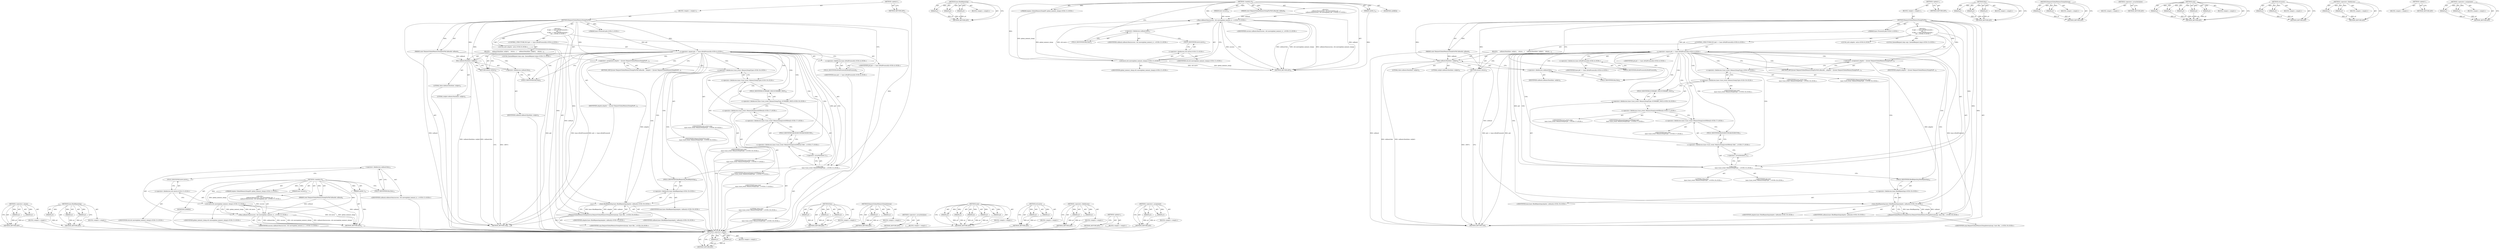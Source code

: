 digraph "&lt;operator&gt;.assignment" {
vulnerable_131 [label=<(METHOD,&lt;operator&gt;.equals)>];
vulnerable_132 [label=<(PARAM,p1)>];
vulnerable_133 [label=<(PARAM,p2)>];
vulnerable_134 [label=<(BLOCK,&lt;empty&gt;,&lt;empty&gt;)>];
vulnerable_135 [label=<(METHOD_RETURN,ANY)>];
vulnerable_157 [label=<(METHOD,base.BindRepeating)>];
vulnerable_158 [label=<(PARAM,p1)>];
vulnerable_159 [label=<(PARAM,p2)>];
vulnerable_160 [label=<(PARAM,p3)>];
vulnerable_161 [label=<(BLOCK,&lt;empty&gt;,&lt;empty&gt;)>];
vulnerable_162 [label=<(METHOD_RETURN,ANY)>];
vulnerable_3 [label=<(METHOD,&lt;lambda&gt;0)<SUB>9</SUB>>];
vulnerable_4 [label=<(PARAM,const RequestGlobalMemoryDumpForPidCallback&amp; callback)<SUB>9</SUB>>];
vulnerable_5 [label=<(PARAM,bool success)<SUB>10</SUB>>];
vulnerable_6 [label=<(PARAM,uint64_t)<SUB>10</SUB>>];
vulnerable_7 [label="<(PARAM,mojom::GlobalMemoryDumpPtr global_memory_dump)<SUB>11</SUB>>"];
vulnerable_8 [label="<(BLOCK,{
    callback.Run(success, std::move(global_me...,{
    callback.Run(success, std::move(global_me...)<SUB>11</SUB>>"];
vulnerable_9 [label="<(Run,callback.Run(success, std::move(global_memory_d...)<SUB>12</SUB>>"];
vulnerable_10 [label=<(&lt;operator&gt;.fieldAccess,callback.Run)<SUB>12</SUB>>];
vulnerable_11 [label="<(IDENTIFIER,callback,callback.Run(success, std::move(global_memory_d...)<SUB>12</SUB>>"];
vulnerable_12 [label=<(FIELD_IDENTIFIER,Run,Run)<SUB>12</SUB>>];
vulnerable_13 [label="<(IDENTIFIER,success,callback.Run(success, std::move(global_memory_d...)<SUB>12</SUB>>"];
vulnerable_14 [label="<(std.move,std::move(global_memory_dump))<SUB>12</SUB>>"];
vulnerable_15 [label="<(&lt;operator&gt;.fieldAccess,std::move)<SUB>12</SUB>>"];
vulnerable_16 [label="<(IDENTIFIER,std,std::move(global_memory_dump))<SUB>12</SUB>>"];
vulnerable_17 [label=<(FIELD_IDENTIFIER,move,move)<SUB>12</SUB>>];
vulnerable_18 [label="<(IDENTIFIER,global_memory_dump,std::move(global_memory_dump))<SUB>12</SUB>>"];
vulnerable_19 [label=<(MODIFIER,LAMBDA)>];
vulnerable_20 [label=<(METHOD_RETURN,ANY)<SUB>9</SUB>>];
vulnerable_26 [label=<(METHOD,&lt;global&gt;)<SUB>1</SUB>>];
vulnerable_27 [label=<(BLOCK,&lt;empty&gt;,&lt;empty&gt;)<SUB>1</SUB>>];
vulnerable_28 [label=<(METHOD,RequestGlobalMemoryDumpForPid)<SUB>1</SUB>>];
vulnerable_29 [label="<(PARAM,base::ProcessId pid)<SUB>2</SUB>>"];
vulnerable_22 [label=<(PARAM,const RequestGlobalMemoryDumpForPidCallback&amp; callback)<SUB>3</SUB>>];
vulnerable_30 [label="<(BLOCK,{
  if (pid == base::kNullProcessId) {
    call...,{
  if (pid == base::kNullProcessId) {
    call...)<SUB>3</SUB>>"];
vulnerable_31 [label="<(CONTROL_STRUCTURE,IF,if (pid == base::kNullProcessId))<SUB>4</SUB>>"];
vulnerable_32 [label="<(&lt;operator&gt;.equals,pid == base::kNullProcessId)<SUB>4</SUB>>"];
vulnerable_33 [label="<(IDENTIFIER,pid,pid == base::kNullProcessId)<SUB>4</SUB>>"];
vulnerable_34 [label="<(&lt;operator&gt;.fieldAccess,base::kNullProcessId)<SUB>4</SUB>>"];
vulnerable_35 [label="<(IDENTIFIER,base,pid == base::kNullProcessId)<SUB>4</SUB>>"];
vulnerable_36 [label=<(FIELD_IDENTIFIER,kNullProcessId,kNullProcessId)<SUB>4</SUB>>];
vulnerable_37 [label=<(BLOCK,{
    callback.Run(false, nullptr);
    return;...,{
    callback.Run(false, nullptr);
    return;...)<SUB>4</SUB>>];
vulnerable_38 [label=<(Run,callback.Run(false, nullptr))<SUB>5</SUB>>];
vulnerable_39 [label=<(&lt;operator&gt;.fieldAccess,callback.Run)<SUB>5</SUB>>];
vulnerable_40 [label=<(IDENTIFIER,callback,callback.Run(false, nullptr))<SUB>5</SUB>>];
vulnerable_41 [label=<(FIELD_IDENTIFIER,Run,Run)<SUB>5</SUB>>];
vulnerable_42 [label=<(LITERAL,false,callback.Run(false, nullptr))<SUB>5</SUB>>];
vulnerable_43 [label=<(LITERAL,nullptr,callback.Run(false, nullptr))<SUB>5</SUB>>];
vulnerable_44 [label=<(RETURN,return;,return;)<SUB>6</SUB>>];
vulnerable_45 [label="<(LOCAL,auto adapter: auto)<SUB>9</SUB>>"];
vulnerable_46 [label=<(&lt;operator&gt;.assignment,adapter = [](const RequestGlobalMemoryDumpForPi...)<SUB>9</SUB>>];
vulnerable_47 [label=<(IDENTIFIER,adapter,adapter = [](const RequestGlobalMemoryDumpForPi...)<SUB>9</SUB>>];
vulnerable_48 [label=<(METHOD_REF,[](const RequestGlobalMemoryDumpForPidCallback&amp;...,adapter = [](const RequestGlobalMemoryDumpForPi...)<SUB>9</SUB>>];
vulnerable_49 [label="<(LOCAL,QueuedRequest.Args args: QueuedRequest.Args)<SUB>15</SUB>>"];
vulnerable_50 [label="<(args,args(
       base::trace_event::MemoryDumpType:...)<SUB>15</SUB>>"];
vulnerable_51 [label="<(&lt;operator&gt;.fieldAccess,base::trace_event::MemoryDumpType::SUMMARY_ONLY)<SUB>16</SUB>>"];
vulnerable_52 [label="<(&lt;operator&gt;.fieldAccess,base::trace_event::MemoryDumpType)<SUB>16</SUB>>"];
vulnerable_53 [label="<(IDENTIFIER,base,args(
       base::trace_event::MemoryDumpType:...)<SUB>16</SUB>>"];
vulnerable_54 [label="<(&lt;operator&gt;.fieldAccess,trace_event::MemoryDumpType)<SUB>16</SUB>>"];
vulnerable_55 [label="<(IDENTIFIER,trace_event,args(
       base::trace_event::MemoryDumpType:...)<SUB>16</SUB>>"];
vulnerable_56 [label="<(IDENTIFIER,MemoryDumpType,args(
       base::trace_event::MemoryDumpType:...)<SUB>16</SUB>>"];
vulnerable_57 [label=<(FIELD_IDENTIFIER,SUMMARY_ONLY,SUMMARY_ONLY)<SUB>16</SUB>>];
vulnerable_58 [label="<(&lt;operator&gt;.fieldAccess,base::trace_event::MemoryDumpLevelOfDetail::BAC...)<SUB>17</SUB>>"];
vulnerable_59 [label="<(&lt;operator&gt;.fieldAccess,base::trace_event::MemoryDumpLevelOfDetail)<SUB>17</SUB>>"];
vulnerable_60 [label="<(IDENTIFIER,base,args(
       base::trace_event::MemoryDumpType:...)<SUB>17</SUB>>"];
vulnerable_61 [label="<(&lt;operator&gt;.fieldAccess,trace_event::MemoryDumpLevelOfDetail)<SUB>17</SUB>>"];
vulnerable_62 [label="<(IDENTIFIER,trace_event,args(
       base::trace_event::MemoryDumpType:...)<SUB>17</SUB>>"];
vulnerable_63 [label="<(IDENTIFIER,MemoryDumpLevelOfDetail,args(
       base::trace_event::MemoryDumpType:...)<SUB>17</SUB>>"];
vulnerable_64 [label=<(FIELD_IDENTIFIER,BACKGROUND,BACKGROUND)<SUB>17</SUB>>];
vulnerable_65 [label=<(&lt;operator&gt;.arrayInitializer,{})<SUB>17</SUB>>];
vulnerable_66 [label="<(LITERAL,false,args(
       base::trace_event::MemoryDumpType:...)<SUB>18</SUB>>"];
vulnerable_67 [label="<(IDENTIFIER,pid,args(
       base::trace_event::MemoryDumpType:...)<SUB>18</SUB>>"];
vulnerable_68 [label="<(RequestGlobalMemoryDumpInternal,RequestGlobalMemoryDumpInternal(args, base::Bin...)<SUB>19</SUB>>"];
vulnerable_69 [label="<(IDENTIFIER,args,RequestGlobalMemoryDumpInternal(args, base::Bin...)<SUB>19</SUB>>"];
vulnerable_70 [label="<(base.BindRepeating,base::BindRepeating(adapter, callback))<SUB>19</SUB>>"];
vulnerable_71 [label="<(&lt;operator&gt;.fieldAccess,base::BindRepeating)<SUB>19</SUB>>"];
vulnerable_72 [label="<(IDENTIFIER,base,base::BindRepeating(adapter, callback))<SUB>19</SUB>>"];
vulnerable_73 [label=<(FIELD_IDENTIFIER,BindRepeating,BindRepeating)<SUB>19</SUB>>];
vulnerable_74 [label="<(IDENTIFIER,adapter,base::BindRepeating(adapter, callback))<SUB>19</SUB>>"];
vulnerable_75 [label="<(IDENTIFIER,callback,base::BindRepeating(adapter, callback))<SUB>19</SUB>>"];
vulnerable_76 [label=<(METHOD_RETURN,void)<SUB>1</SUB>>];
vulnerable_78 [label=<(METHOD_RETURN,ANY)<SUB>1</SUB>>];
vulnerable_115 [label=<(METHOD,Run)>];
vulnerable_116 [label=<(PARAM,p1)>];
vulnerable_117 [label=<(PARAM,p2)>];
vulnerable_118 [label=<(PARAM,p3)>];
vulnerable_119 [label=<(BLOCK,&lt;empty&gt;,&lt;empty&gt;)>];
vulnerable_120 [label=<(METHOD_RETURN,ANY)>];
vulnerable_152 [label=<(METHOD,RequestGlobalMemoryDumpInternal)>];
vulnerable_153 [label=<(PARAM,p1)>];
vulnerable_154 [label=<(PARAM,p2)>];
vulnerable_155 [label=<(BLOCK,&lt;empty&gt;,&lt;empty&gt;)>];
vulnerable_156 [label=<(METHOD_RETURN,ANY)>];
vulnerable_149 [label=<(METHOD,&lt;operator&gt;.arrayInitializer)>];
vulnerable_150 [label=<(BLOCK,&lt;empty&gt;,&lt;empty&gt;)>];
vulnerable_151 [label=<(METHOD_RETURN,ANY)>];
vulnerable_141 [label=<(METHOD,args)>];
vulnerable_142 [label=<(PARAM,p1)>];
vulnerable_143 [label=<(PARAM,p2)>];
vulnerable_144 [label=<(PARAM,p3)>];
vulnerable_145 [label=<(PARAM,p4)>];
vulnerable_146 [label=<(PARAM,p5)>];
vulnerable_147 [label=<(BLOCK,&lt;empty&gt;,&lt;empty&gt;)>];
vulnerable_148 [label=<(METHOD_RETURN,ANY)>];
vulnerable_126 [label=<(METHOD,std.move)>];
vulnerable_127 [label=<(PARAM,p1)>];
vulnerable_128 [label=<(PARAM,p2)>];
vulnerable_129 [label=<(BLOCK,&lt;empty&gt;,&lt;empty&gt;)>];
vulnerable_130 [label=<(METHOD_RETURN,ANY)>];
vulnerable_121 [label=<(METHOD,&lt;operator&gt;.fieldAccess)>];
vulnerable_122 [label=<(PARAM,p1)>];
vulnerable_123 [label=<(PARAM,p2)>];
vulnerable_124 [label=<(BLOCK,&lt;empty&gt;,&lt;empty&gt;)>];
vulnerable_125 [label=<(METHOD_RETURN,ANY)>];
vulnerable_109 [label=<(METHOD,&lt;global&gt;)<SUB>1</SUB>>];
vulnerable_110 [label=<(BLOCK,&lt;empty&gt;,&lt;empty&gt;)>];
vulnerable_111 [label=<(METHOD_RETURN,ANY)>];
vulnerable_136 [label=<(METHOD,&lt;operator&gt;.assignment)>];
vulnerable_137 [label=<(PARAM,p1)>];
vulnerable_138 [label=<(PARAM,p2)>];
vulnerable_139 [label=<(BLOCK,&lt;empty&gt;,&lt;empty&gt;)>];
vulnerable_140 [label=<(METHOD_RETURN,ANY)>];
fixed_131 [label=<(METHOD,&lt;operator&gt;.equals)>];
fixed_132 [label=<(PARAM,p1)>];
fixed_133 [label=<(PARAM,p2)>];
fixed_134 [label=<(BLOCK,&lt;empty&gt;,&lt;empty&gt;)>];
fixed_135 [label=<(METHOD_RETURN,ANY)>];
fixed_157 [label=<(METHOD,base.BindRepeating)>];
fixed_158 [label=<(PARAM,p1)>];
fixed_159 [label=<(PARAM,p2)>];
fixed_160 [label=<(PARAM,p3)>];
fixed_161 [label=<(BLOCK,&lt;empty&gt;,&lt;empty&gt;)>];
fixed_162 [label=<(METHOD_RETURN,ANY)>];
fixed_3 [label=<(METHOD,&lt;lambda&gt;0)<SUB>9</SUB>>];
fixed_4 [label=<(PARAM,const RequestGlobalMemoryDumpForPidCallback&amp; callback)<SUB>9</SUB>>];
fixed_5 [label=<(PARAM,bool success)<SUB>10</SUB>>];
fixed_6 [label=<(PARAM,uint64_t)<SUB>10</SUB>>];
fixed_7 [label="<(PARAM,mojom::GlobalMemoryDumpPtr global_memory_dump)<SUB>11</SUB>>"];
fixed_8 [label="<(BLOCK,{
    callback.Run(success, std::move(global_me...,{
    callback.Run(success, std::move(global_me...)<SUB>11</SUB>>"];
fixed_9 [label="<(Run,callback.Run(success, std::move(global_memory_d...)<SUB>12</SUB>>"];
fixed_10 [label=<(&lt;operator&gt;.fieldAccess,callback.Run)<SUB>12</SUB>>];
fixed_11 [label="<(IDENTIFIER,callback,callback.Run(success, std::move(global_memory_d...)<SUB>12</SUB>>"];
fixed_12 [label=<(FIELD_IDENTIFIER,Run,Run)<SUB>12</SUB>>];
fixed_13 [label="<(IDENTIFIER,success,callback.Run(success, std::move(global_memory_d...)<SUB>12</SUB>>"];
fixed_14 [label="<(std.move,std::move(global_memory_dump))<SUB>12</SUB>>"];
fixed_15 [label="<(&lt;operator&gt;.fieldAccess,std::move)<SUB>12</SUB>>"];
fixed_16 [label="<(IDENTIFIER,std,std::move(global_memory_dump))<SUB>12</SUB>>"];
fixed_17 [label=<(FIELD_IDENTIFIER,move,move)<SUB>12</SUB>>];
fixed_18 [label="<(IDENTIFIER,global_memory_dump,std::move(global_memory_dump))<SUB>12</SUB>>"];
fixed_19 [label=<(MODIFIER,LAMBDA)>];
fixed_20 [label=<(METHOD_RETURN,ANY)<SUB>9</SUB>>];
fixed_26 [label=<(METHOD,&lt;global&gt;)<SUB>1</SUB>>];
fixed_27 [label=<(BLOCK,&lt;empty&gt;,&lt;empty&gt;)<SUB>1</SUB>>];
fixed_28 [label=<(METHOD,RequestGlobalMemoryDumpForPid)<SUB>1</SUB>>];
fixed_29 [label="<(PARAM,base::ProcessId pid)<SUB>2</SUB>>"];
fixed_22 [label=<(PARAM,const RequestGlobalMemoryDumpForPidCallback&amp; callback)<SUB>3</SUB>>];
fixed_30 [label="<(BLOCK,{
  if (pid == base::kNullProcessId) {
    call...,{
  if (pid == base::kNullProcessId) {
    call...)<SUB>3</SUB>>"];
fixed_31 [label="<(CONTROL_STRUCTURE,IF,if (pid == base::kNullProcessId))<SUB>4</SUB>>"];
fixed_32 [label="<(&lt;operator&gt;.equals,pid == base::kNullProcessId)<SUB>4</SUB>>"];
fixed_33 [label="<(IDENTIFIER,pid,pid == base::kNullProcessId)<SUB>4</SUB>>"];
fixed_34 [label="<(&lt;operator&gt;.fieldAccess,base::kNullProcessId)<SUB>4</SUB>>"];
fixed_35 [label="<(IDENTIFIER,base,pid == base::kNullProcessId)<SUB>4</SUB>>"];
fixed_36 [label=<(FIELD_IDENTIFIER,kNullProcessId,kNullProcessId)<SUB>4</SUB>>];
fixed_37 [label=<(BLOCK,{
    callback.Run(false, nullptr);
    return;...,{
    callback.Run(false, nullptr);
    return;...)<SUB>4</SUB>>];
fixed_38 [label=<(Run,callback.Run(false, nullptr))<SUB>5</SUB>>];
fixed_39 [label=<(&lt;operator&gt;.fieldAccess,callback.Run)<SUB>5</SUB>>];
fixed_40 [label=<(IDENTIFIER,callback,callback.Run(false, nullptr))<SUB>5</SUB>>];
fixed_41 [label=<(FIELD_IDENTIFIER,Run,Run)<SUB>5</SUB>>];
fixed_42 [label=<(LITERAL,false,callback.Run(false, nullptr))<SUB>5</SUB>>];
fixed_43 [label=<(LITERAL,nullptr,callback.Run(false, nullptr))<SUB>5</SUB>>];
fixed_44 [label=<(RETURN,return;,return;)<SUB>6</SUB>>];
fixed_45 [label="<(LOCAL,auto adapter: auto)<SUB>9</SUB>>"];
fixed_46 [label=<(&lt;operator&gt;.assignment,adapter = [](const RequestGlobalMemoryDumpForPi...)<SUB>9</SUB>>];
fixed_47 [label=<(IDENTIFIER,adapter,adapter = [](const RequestGlobalMemoryDumpForPi...)<SUB>9</SUB>>];
fixed_48 [label=<(METHOD_REF,[](const RequestGlobalMemoryDumpForPidCallback&amp;...,adapter = [](const RequestGlobalMemoryDumpForPi...)<SUB>9</SUB>>];
fixed_49 [label="<(LOCAL,QueuedRequest.Args args: QueuedRequest.Args)<SUB>15</SUB>>"];
fixed_50 [label="<(args,args(
       base::trace_event::MemoryDumpType:...)<SUB>15</SUB>>"];
fixed_51 [label="<(&lt;operator&gt;.fieldAccess,base::trace_event::MemoryDumpType::SUMMARY_ONLY)<SUB>16</SUB>>"];
fixed_52 [label="<(&lt;operator&gt;.fieldAccess,base::trace_event::MemoryDumpType)<SUB>16</SUB>>"];
fixed_53 [label="<(IDENTIFIER,base,args(
       base::trace_event::MemoryDumpType:...)<SUB>16</SUB>>"];
fixed_54 [label="<(&lt;operator&gt;.fieldAccess,trace_event::MemoryDumpType)<SUB>16</SUB>>"];
fixed_55 [label="<(IDENTIFIER,trace_event,args(
       base::trace_event::MemoryDumpType:...)<SUB>16</SUB>>"];
fixed_56 [label="<(IDENTIFIER,MemoryDumpType,args(
       base::trace_event::MemoryDumpType:...)<SUB>16</SUB>>"];
fixed_57 [label=<(FIELD_IDENTIFIER,SUMMARY_ONLY,SUMMARY_ONLY)<SUB>16</SUB>>];
fixed_58 [label="<(&lt;operator&gt;.fieldAccess,base::trace_event::MemoryDumpLevelOfDetail::BAC...)<SUB>17</SUB>>"];
fixed_59 [label="<(&lt;operator&gt;.fieldAccess,base::trace_event::MemoryDumpLevelOfDetail)<SUB>17</SUB>>"];
fixed_60 [label="<(IDENTIFIER,base,args(
       base::trace_event::MemoryDumpType:...)<SUB>17</SUB>>"];
fixed_61 [label="<(&lt;operator&gt;.fieldAccess,trace_event::MemoryDumpLevelOfDetail)<SUB>17</SUB>>"];
fixed_62 [label="<(IDENTIFIER,trace_event,args(
       base::trace_event::MemoryDumpType:...)<SUB>17</SUB>>"];
fixed_63 [label="<(IDENTIFIER,MemoryDumpLevelOfDetail,args(
       base::trace_event::MemoryDumpType:...)<SUB>17</SUB>>"];
fixed_64 [label=<(FIELD_IDENTIFIER,BACKGROUND,BACKGROUND)<SUB>17</SUB>>];
fixed_65 [label=<(&lt;operator&gt;.arrayInitializer,{})<SUB>17</SUB>>];
fixed_66 [label="<(LITERAL,false,args(
       base::trace_event::MemoryDumpType:...)<SUB>18</SUB>>"];
fixed_67 [label="<(IDENTIFIER,pid,args(
       base::trace_event::MemoryDumpType:...)<SUB>18</SUB>>"];
fixed_68 [label="<(RequestGlobalMemoryDumpInternal,RequestGlobalMemoryDumpInternal(args, base::Bin...)<SUB>19</SUB>>"];
fixed_69 [label="<(IDENTIFIER,args,RequestGlobalMemoryDumpInternal(args, base::Bin...)<SUB>19</SUB>>"];
fixed_70 [label="<(base.BindRepeating,base::BindRepeating(adapter, callback))<SUB>19</SUB>>"];
fixed_71 [label="<(&lt;operator&gt;.fieldAccess,base::BindRepeating)<SUB>19</SUB>>"];
fixed_72 [label="<(IDENTIFIER,base,base::BindRepeating(adapter, callback))<SUB>19</SUB>>"];
fixed_73 [label=<(FIELD_IDENTIFIER,BindRepeating,BindRepeating)<SUB>19</SUB>>];
fixed_74 [label="<(IDENTIFIER,adapter,base::BindRepeating(adapter, callback))<SUB>19</SUB>>"];
fixed_75 [label="<(IDENTIFIER,callback,base::BindRepeating(adapter, callback))<SUB>19</SUB>>"];
fixed_76 [label=<(METHOD_RETURN,void)<SUB>1</SUB>>];
fixed_78 [label=<(METHOD_RETURN,ANY)<SUB>1</SUB>>];
fixed_115 [label=<(METHOD,Run)>];
fixed_116 [label=<(PARAM,p1)>];
fixed_117 [label=<(PARAM,p2)>];
fixed_118 [label=<(PARAM,p3)>];
fixed_119 [label=<(BLOCK,&lt;empty&gt;,&lt;empty&gt;)>];
fixed_120 [label=<(METHOD_RETURN,ANY)>];
fixed_152 [label=<(METHOD,RequestGlobalMemoryDumpInternal)>];
fixed_153 [label=<(PARAM,p1)>];
fixed_154 [label=<(PARAM,p2)>];
fixed_155 [label=<(BLOCK,&lt;empty&gt;,&lt;empty&gt;)>];
fixed_156 [label=<(METHOD_RETURN,ANY)>];
fixed_149 [label=<(METHOD,&lt;operator&gt;.arrayInitializer)>];
fixed_150 [label=<(BLOCK,&lt;empty&gt;,&lt;empty&gt;)>];
fixed_151 [label=<(METHOD_RETURN,ANY)>];
fixed_141 [label=<(METHOD,args)>];
fixed_142 [label=<(PARAM,p1)>];
fixed_143 [label=<(PARAM,p2)>];
fixed_144 [label=<(PARAM,p3)>];
fixed_145 [label=<(PARAM,p4)>];
fixed_146 [label=<(PARAM,p5)>];
fixed_147 [label=<(BLOCK,&lt;empty&gt;,&lt;empty&gt;)>];
fixed_148 [label=<(METHOD_RETURN,ANY)>];
fixed_126 [label=<(METHOD,std.move)>];
fixed_127 [label=<(PARAM,p1)>];
fixed_128 [label=<(PARAM,p2)>];
fixed_129 [label=<(BLOCK,&lt;empty&gt;,&lt;empty&gt;)>];
fixed_130 [label=<(METHOD_RETURN,ANY)>];
fixed_121 [label=<(METHOD,&lt;operator&gt;.fieldAccess)>];
fixed_122 [label=<(PARAM,p1)>];
fixed_123 [label=<(PARAM,p2)>];
fixed_124 [label=<(BLOCK,&lt;empty&gt;,&lt;empty&gt;)>];
fixed_125 [label=<(METHOD_RETURN,ANY)>];
fixed_109 [label=<(METHOD,&lt;global&gt;)<SUB>1</SUB>>];
fixed_110 [label=<(BLOCK,&lt;empty&gt;,&lt;empty&gt;)>];
fixed_111 [label=<(METHOD_RETURN,ANY)>];
fixed_136 [label=<(METHOD,&lt;operator&gt;.assignment)>];
fixed_137 [label=<(PARAM,p1)>];
fixed_138 [label=<(PARAM,p2)>];
fixed_139 [label=<(BLOCK,&lt;empty&gt;,&lt;empty&gt;)>];
fixed_140 [label=<(METHOD_RETURN,ANY)>];
vulnerable_131 -> vulnerable_132  [key=0, label="AST: "];
vulnerable_131 -> vulnerable_132  [key=1, label="DDG: "];
vulnerable_131 -> vulnerable_134  [key=0, label="AST: "];
vulnerable_131 -> vulnerable_133  [key=0, label="AST: "];
vulnerable_131 -> vulnerable_133  [key=1, label="DDG: "];
vulnerable_131 -> vulnerable_135  [key=0, label="AST: "];
vulnerable_131 -> vulnerable_135  [key=1, label="CFG: "];
vulnerable_132 -> vulnerable_135  [key=0, label="DDG: p1"];
vulnerable_133 -> vulnerable_135  [key=0, label="DDG: p2"];
vulnerable_134 -> fixed_131  [key=0];
vulnerable_135 -> fixed_131  [key=0];
vulnerable_157 -> vulnerable_158  [key=0, label="AST: "];
vulnerable_157 -> vulnerable_158  [key=1, label="DDG: "];
vulnerable_157 -> vulnerable_161  [key=0, label="AST: "];
vulnerable_157 -> vulnerable_159  [key=0, label="AST: "];
vulnerable_157 -> vulnerable_159  [key=1, label="DDG: "];
vulnerable_157 -> vulnerable_162  [key=0, label="AST: "];
vulnerable_157 -> vulnerable_162  [key=1, label="CFG: "];
vulnerable_157 -> vulnerable_160  [key=0, label="AST: "];
vulnerable_157 -> vulnerable_160  [key=1, label="DDG: "];
vulnerable_158 -> vulnerable_162  [key=0, label="DDG: p1"];
vulnerable_159 -> vulnerable_162  [key=0, label="DDG: p2"];
vulnerable_160 -> vulnerable_162  [key=0, label="DDG: p3"];
vulnerable_161 -> fixed_131  [key=0];
vulnerable_162 -> fixed_131  [key=0];
vulnerable_3 -> vulnerable_4  [key=0, label="AST: "];
vulnerable_3 -> vulnerable_4  [key=1, label="DDG: "];
vulnerable_3 -> vulnerable_5  [key=0, label="AST: "];
vulnerable_3 -> vulnerable_5  [key=1, label="DDG: "];
vulnerable_3 -> vulnerable_6  [key=0, label="AST: "];
vulnerable_3 -> vulnerable_6  [key=1, label="DDG: "];
vulnerable_3 -> vulnerable_7  [key=0, label="AST: "];
vulnerable_3 -> vulnerable_7  [key=1, label="DDG: "];
vulnerable_3 -> vulnerable_8  [key=0, label="AST: "];
vulnerable_3 -> vulnerable_19  [key=0, label="AST: "];
vulnerable_3 -> vulnerable_20  [key=0, label="AST: "];
vulnerable_3 -> vulnerable_12  [key=0, label="CFG: "];
vulnerable_3 -> vulnerable_9  [key=0, label="DDG: "];
vulnerable_3 -> vulnerable_14  [key=0, label="DDG: "];
vulnerable_4 -> vulnerable_20  [key=0, label="DDG: callback"];
vulnerable_4 -> vulnerable_9  [key=0, label="DDG: callback"];
vulnerable_5 -> vulnerable_9  [key=0, label="DDG: success"];
vulnerable_6 -> vulnerable_20  [key=0, label="DDG: "];
vulnerable_7 -> vulnerable_14  [key=0, label="DDG: global_memory_dump"];
vulnerable_8 -> vulnerable_9  [key=0, label="AST: "];
vulnerable_9 -> vulnerable_10  [key=0, label="AST: "];
vulnerable_9 -> vulnerable_13  [key=0, label="AST: "];
vulnerable_9 -> vulnerable_14  [key=0, label="AST: "];
vulnerable_9 -> vulnerable_20  [key=0, label="CFG: "];
vulnerable_9 -> vulnerable_20  [key=1, label="DDG: callback.Run"];
vulnerable_9 -> vulnerable_20  [key=2, label="DDG: success"];
vulnerable_9 -> vulnerable_20  [key=3, label="DDG: std::move(global_memory_dump)"];
vulnerable_9 -> vulnerable_20  [key=4, label="DDG: callback.Run(success, std::move(global_memory_dump))"];
vulnerable_10 -> vulnerable_11  [key=0, label="AST: "];
vulnerable_10 -> vulnerable_12  [key=0, label="AST: "];
vulnerable_10 -> vulnerable_17  [key=0, label="CFG: "];
vulnerable_11 -> fixed_131  [key=0];
vulnerable_12 -> vulnerable_10  [key=0, label="CFG: "];
vulnerable_13 -> fixed_131  [key=0];
vulnerable_14 -> vulnerable_15  [key=0, label="AST: "];
vulnerable_14 -> vulnerable_18  [key=0, label="AST: "];
vulnerable_14 -> vulnerable_9  [key=0, label="CFG: "];
vulnerable_14 -> vulnerable_9  [key=1, label="DDG: std::move"];
vulnerable_14 -> vulnerable_9  [key=2, label="DDG: global_memory_dump"];
vulnerable_14 -> vulnerable_20  [key=0, label="DDG: std::move"];
vulnerable_14 -> vulnerable_20  [key=1, label="DDG: global_memory_dump"];
vulnerable_15 -> vulnerable_16  [key=0, label="AST: "];
vulnerable_15 -> vulnerable_17  [key=0, label="AST: "];
vulnerable_15 -> vulnerable_14  [key=0, label="CFG: "];
vulnerable_16 -> fixed_131  [key=0];
vulnerable_17 -> vulnerable_15  [key=0, label="CFG: "];
vulnerable_18 -> fixed_131  [key=0];
vulnerable_19 -> fixed_131  [key=0];
vulnerable_20 -> fixed_131  [key=0];
vulnerable_26 -> vulnerable_27  [key=0, label="AST: "];
vulnerable_26 -> vulnerable_78  [key=0, label="AST: "];
vulnerable_26 -> vulnerable_78  [key=1, label="CFG: "];
vulnerable_27 -> vulnerable_28  [key=0, label="AST: "];
vulnerable_28 -> vulnerable_29  [key=0, label="AST: "];
vulnerable_28 -> vulnerable_29  [key=1, label="DDG: "];
vulnerable_28 -> vulnerable_22  [key=0, label="AST: "];
vulnerable_28 -> vulnerable_22  [key=1, label="DDG: "];
vulnerable_28 -> vulnerable_30  [key=0, label="AST: "];
vulnerable_28 -> vulnerable_76  [key=0, label="AST: "];
vulnerable_28 -> vulnerable_36  [key=0, label="CFG: "];
vulnerable_28 -> vulnerable_46  [key=0, label="DDG: "];
vulnerable_28 -> vulnerable_50  [key=0, label="DDG: "];
vulnerable_28 -> vulnerable_68  [key=0, label="DDG: "];
vulnerable_28 -> vulnerable_32  [key=0, label="DDG: "];
vulnerable_28 -> vulnerable_44  [key=0, label="DDG: "];
vulnerable_28 -> vulnerable_70  [key=0, label="DDG: "];
vulnerable_28 -> vulnerable_38  [key=0, label="DDG: "];
vulnerable_29 -> vulnerable_32  [key=0, label="DDG: pid"];
vulnerable_22 -> vulnerable_76  [key=0, label="DDG: callback"];
vulnerable_22 -> vulnerable_70  [key=0, label="DDG: callback"];
vulnerable_22 -> vulnerable_38  [key=0, label="DDG: callback"];
vulnerable_30 -> vulnerable_31  [key=0, label="AST: "];
vulnerable_30 -> vulnerable_45  [key=0, label="AST: "];
vulnerable_30 -> vulnerable_46  [key=0, label="AST: "];
vulnerable_30 -> vulnerable_49  [key=0, label="AST: "];
vulnerable_30 -> vulnerable_50  [key=0, label="AST: "];
vulnerable_30 -> vulnerable_68  [key=0, label="AST: "];
vulnerable_31 -> vulnerable_32  [key=0, label="AST: "];
vulnerable_31 -> vulnerable_37  [key=0, label="AST: "];
vulnerable_32 -> vulnerable_33  [key=0, label="AST: "];
vulnerable_32 -> vulnerable_34  [key=0, label="AST: "];
vulnerable_32 -> vulnerable_41  [key=0, label="CFG: "];
vulnerable_32 -> vulnerable_41  [key=1, label="CDG: "];
vulnerable_32 -> vulnerable_48  [key=0, label="CFG: "];
vulnerable_32 -> vulnerable_48  [key=1, label="CDG: "];
vulnerable_32 -> vulnerable_76  [key=0, label="DDG: pid"];
vulnerable_32 -> vulnerable_76  [key=1, label="DDG: base::kNullProcessId"];
vulnerable_32 -> vulnerable_76  [key=2, label="DDG: pid == base::kNullProcessId"];
vulnerable_32 -> vulnerable_50  [key=0, label="DDG: pid"];
vulnerable_32 -> vulnerable_50  [key=1, label="CDG: "];
vulnerable_32 -> vulnerable_58  [key=0, label="CDG: "];
vulnerable_32 -> vulnerable_68  [key=0, label="CDG: "];
vulnerable_32 -> vulnerable_73  [key=0, label="CDG: "];
vulnerable_32 -> vulnerable_61  [key=0, label="CDG: "];
vulnerable_32 -> vulnerable_64  [key=0, label="CDG: "];
vulnerable_32 -> vulnerable_51  [key=0, label="CDG: "];
vulnerable_32 -> vulnerable_57  [key=0, label="CDG: "];
vulnerable_32 -> vulnerable_71  [key=0, label="CDG: "];
vulnerable_32 -> vulnerable_52  [key=0, label="CDG: "];
vulnerable_32 -> vulnerable_46  [key=0, label="CDG: "];
vulnerable_32 -> vulnerable_38  [key=0, label="CDG: "];
vulnerable_32 -> vulnerable_70  [key=0, label="CDG: "];
vulnerable_32 -> vulnerable_65  [key=0, label="CDG: "];
vulnerable_32 -> vulnerable_59  [key=0, label="CDG: "];
vulnerable_32 -> vulnerable_44  [key=0, label="CDG: "];
vulnerable_32 -> vulnerable_54  [key=0, label="CDG: "];
vulnerable_32 -> vulnerable_39  [key=0, label="CDG: "];
vulnerable_33 -> fixed_131  [key=0];
vulnerable_34 -> vulnerable_35  [key=0, label="AST: "];
vulnerable_34 -> vulnerable_36  [key=0, label="AST: "];
vulnerable_34 -> vulnerable_32  [key=0, label="CFG: "];
vulnerable_35 -> fixed_131  [key=0];
vulnerable_36 -> vulnerable_34  [key=0, label="CFG: "];
vulnerable_37 -> vulnerable_38  [key=0, label="AST: "];
vulnerable_37 -> vulnerable_44  [key=0, label="AST: "];
vulnerable_38 -> vulnerable_39  [key=0, label="AST: "];
vulnerable_38 -> vulnerable_42  [key=0, label="AST: "];
vulnerable_38 -> vulnerable_43  [key=0, label="AST: "];
vulnerable_38 -> vulnerable_44  [key=0, label="CFG: "];
vulnerable_38 -> vulnerable_76  [key=0, label="DDG: callback.Run"];
vulnerable_38 -> vulnerable_76  [key=1, label="DDG: callback.Run(false, nullptr)"];
vulnerable_39 -> vulnerable_40  [key=0, label="AST: "];
vulnerable_39 -> vulnerable_41  [key=0, label="AST: "];
vulnerable_39 -> vulnerable_38  [key=0, label="CFG: "];
vulnerable_40 -> fixed_131  [key=0];
vulnerable_41 -> vulnerable_39  [key=0, label="CFG: "];
vulnerable_42 -> fixed_131  [key=0];
vulnerable_43 -> fixed_131  [key=0];
vulnerable_44 -> vulnerable_76  [key=0, label="CFG: "];
vulnerable_44 -> vulnerable_76  [key=1, label="DDG: &lt;RET&gt;"];
vulnerable_45 -> fixed_131  [key=0];
vulnerable_46 -> vulnerable_47  [key=0, label="AST: "];
vulnerable_46 -> vulnerable_48  [key=0, label="AST: "];
vulnerable_46 -> vulnerable_54  [key=0, label="CFG: "];
vulnerable_46 -> vulnerable_70  [key=0, label="DDG: adapter"];
vulnerable_47 -> fixed_131  [key=0];
vulnerable_48 -> vulnerable_46  [key=0, label="CFG: "];
vulnerable_49 -> fixed_131  [key=0];
vulnerable_50 -> vulnerable_51  [key=0, label="AST: "];
vulnerable_50 -> vulnerable_58  [key=0, label="AST: "];
vulnerable_50 -> vulnerable_65  [key=0, label="AST: "];
vulnerable_50 -> vulnerable_66  [key=0, label="AST: "];
vulnerable_50 -> vulnerable_67  [key=0, label="AST: "];
vulnerable_50 -> vulnerable_73  [key=0, label="CFG: "];
vulnerable_51 -> vulnerable_52  [key=0, label="AST: "];
vulnerable_51 -> vulnerable_57  [key=0, label="AST: "];
vulnerable_51 -> vulnerable_61  [key=0, label="CFG: "];
vulnerable_52 -> vulnerable_53  [key=0, label="AST: "];
vulnerable_52 -> vulnerable_54  [key=0, label="AST: "];
vulnerable_52 -> vulnerable_57  [key=0, label="CFG: "];
vulnerable_53 -> fixed_131  [key=0];
vulnerable_54 -> vulnerable_55  [key=0, label="AST: "];
vulnerable_54 -> vulnerable_56  [key=0, label="AST: "];
vulnerable_54 -> vulnerable_52  [key=0, label="CFG: "];
vulnerable_55 -> fixed_131  [key=0];
vulnerable_56 -> fixed_131  [key=0];
vulnerable_57 -> vulnerable_51  [key=0, label="CFG: "];
vulnerable_58 -> vulnerable_59  [key=0, label="AST: "];
vulnerable_58 -> vulnerable_64  [key=0, label="AST: "];
vulnerable_58 -> vulnerable_65  [key=0, label="CFG: "];
vulnerable_59 -> vulnerable_60  [key=0, label="AST: "];
vulnerable_59 -> vulnerable_61  [key=0, label="AST: "];
vulnerable_59 -> vulnerable_64  [key=0, label="CFG: "];
vulnerable_60 -> fixed_131  [key=0];
vulnerable_61 -> vulnerable_62  [key=0, label="AST: "];
vulnerable_61 -> vulnerable_63  [key=0, label="AST: "];
vulnerable_61 -> vulnerable_59  [key=0, label="CFG: "];
vulnerable_62 -> fixed_131  [key=0];
vulnerable_63 -> fixed_131  [key=0];
vulnerable_64 -> vulnerable_58  [key=0, label="CFG: "];
vulnerable_65 -> vulnerable_50  [key=0, label="CFG: "];
vulnerable_66 -> fixed_131  [key=0];
vulnerable_67 -> fixed_131  [key=0];
vulnerable_68 -> vulnerable_69  [key=0, label="AST: "];
vulnerable_68 -> vulnerable_70  [key=0, label="AST: "];
vulnerable_68 -> vulnerable_76  [key=0, label="CFG: "];
vulnerable_69 -> fixed_131  [key=0];
vulnerable_70 -> vulnerable_71  [key=0, label="AST: "];
vulnerable_70 -> vulnerable_74  [key=0, label="AST: "];
vulnerable_70 -> vulnerable_75  [key=0, label="AST: "];
vulnerable_70 -> vulnerable_68  [key=0, label="CFG: "];
vulnerable_70 -> vulnerable_68  [key=1, label="DDG: base::BindRepeating"];
vulnerable_70 -> vulnerable_68  [key=2, label="DDG: adapter"];
vulnerable_70 -> vulnerable_68  [key=3, label="DDG: callback"];
vulnerable_71 -> vulnerable_72  [key=0, label="AST: "];
vulnerable_71 -> vulnerable_73  [key=0, label="AST: "];
vulnerable_71 -> vulnerable_70  [key=0, label="CFG: "];
vulnerable_72 -> fixed_131  [key=0];
vulnerable_73 -> vulnerable_71  [key=0, label="CFG: "];
vulnerable_74 -> fixed_131  [key=0];
vulnerable_75 -> fixed_131  [key=0];
vulnerable_76 -> fixed_131  [key=0];
vulnerable_78 -> fixed_131  [key=0];
vulnerable_115 -> vulnerable_116  [key=0, label="AST: "];
vulnerable_115 -> vulnerable_116  [key=1, label="DDG: "];
vulnerable_115 -> vulnerable_119  [key=0, label="AST: "];
vulnerable_115 -> vulnerable_117  [key=0, label="AST: "];
vulnerable_115 -> vulnerable_117  [key=1, label="DDG: "];
vulnerable_115 -> vulnerable_120  [key=0, label="AST: "];
vulnerable_115 -> vulnerable_120  [key=1, label="CFG: "];
vulnerable_115 -> vulnerable_118  [key=0, label="AST: "];
vulnerable_115 -> vulnerable_118  [key=1, label="DDG: "];
vulnerable_116 -> vulnerable_120  [key=0, label="DDG: p1"];
vulnerable_117 -> vulnerable_120  [key=0, label="DDG: p2"];
vulnerable_118 -> vulnerable_120  [key=0, label="DDG: p3"];
vulnerable_119 -> fixed_131  [key=0];
vulnerable_120 -> fixed_131  [key=0];
vulnerable_152 -> vulnerable_153  [key=0, label="AST: "];
vulnerable_152 -> vulnerable_153  [key=1, label="DDG: "];
vulnerable_152 -> vulnerable_155  [key=0, label="AST: "];
vulnerable_152 -> vulnerable_154  [key=0, label="AST: "];
vulnerable_152 -> vulnerable_154  [key=1, label="DDG: "];
vulnerable_152 -> vulnerable_156  [key=0, label="AST: "];
vulnerable_152 -> vulnerable_156  [key=1, label="CFG: "];
vulnerable_153 -> vulnerable_156  [key=0, label="DDG: p1"];
vulnerable_154 -> vulnerable_156  [key=0, label="DDG: p2"];
vulnerable_155 -> fixed_131  [key=0];
vulnerable_156 -> fixed_131  [key=0];
vulnerable_149 -> vulnerable_150  [key=0, label="AST: "];
vulnerable_149 -> vulnerable_151  [key=0, label="AST: "];
vulnerable_149 -> vulnerable_151  [key=1, label="CFG: "];
vulnerable_150 -> fixed_131  [key=0];
vulnerable_151 -> fixed_131  [key=0];
vulnerable_141 -> vulnerable_142  [key=0, label="AST: "];
vulnerable_141 -> vulnerable_142  [key=1, label="DDG: "];
vulnerable_141 -> vulnerable_147  [key=0, label="AST: "];
vulnerable_141 -> vulnerable_143  [key=0, label="AST: "];
vulnerable_141 -> vulnerable_143  [key=1, label="DDG: "];
vulnerable_141 -> vulnerable_148  [key=0, label="AST: "];
vulnerable_141 -> vulnerable_148  [key=1, label="CFG: "];
vulnerable_141 -> vulnerable_144  [key=0, label="AST: "];
vulnerable_141 -> vulnerable_144  [key=1, label="DDG: "];
vulnerable_141 -> vulnerable_145  [key=0, label="AST: "];
vulnerable_141 -> vulnerable_145  [key=1, label="DDG: "];
vulnerable_141 -> vulnerable_146  [key=0, label="AST: "];
vulnerable_141 -> vulnerable_146  [key=1, label="DDG: "];
vulnerable_142 -> vulnerable_148  [key=0, label="DDG: p1"];
vulnerable_143 -> vulnerable_148  [key=0, label="DDG: p2"];
vulnerable_144 -> vulnerable_148  [key=0, label="DDG: p3"];
vulnerable_145 -> vulnerable_148  [key=0, label="DDG: p4"];
vulnerable_146 -> vulnerable_148  [key=0, label="DDG: p5"];
vulnerable_147 -> fixed_131  [key=0];
vulnerable_148 -> fixed_131  [key=0];
vulnerable_126 -> vulnerable_127  [key=0, label="AST: "];
vulnerable_126 -> vulnerable_127  [key=1, label="DDG: "];
vulnerable_126 -> vulnerable_129  [key=0, label="AST: "];
vulnerable_126 -> vulnerable_128  [key=0, label="AST: "];
vulnerable_126 -> vulnerable_128  [key=1, label="DDG: "];
vulnerable_126 -> vulnerable_130  [key=0, label="AST: "];
vulnerable_126 -> vulnerable_130  [key=1, label="CFG: "];
vulnerable_127 -> vulnerable_130  [key=0, label="DDG: p1"];
vulnerable_128 -> vulnerable_130  [key=0, label="DDG: p2"];
vulnerable_129 -> fixed_131  [key=0];
vulnerable_130 -> fixed_131  [key=0];
vulnerable_121 -> vulnerable_122  [key=0, label="AST: "];
vulnerable_121 -> vulnerable_122  [key=1, label="DDG: "];
vulnerable_121 -> vulnerable_124  [key=0, label="AST: "];
vulnerable_121 -> vulnerable_123  [key=0, label="AST: "];
vulnerable_121 -> vulnerable_123  [key=1, label="DDG: "];
vulnerable_121 -> vulnerable_125  [key=0, label="AST: "];
vulnerable_121 -> vulnerable_125  [key=1, label="CFG: "];
vulnerable_122 -> vulnerable_125  [key=0, label="DDG: p1"];
vulnerable_123 -> vulnerable_125  [key=0, label="DDG: p2"];
vulnerable_124 -> fixed_131  [key=0];
vulnerable_125 -> fixed_131  [key=0];
vulnerable_109 -> vulnerable_110  [key=0, label="AST: "];
vulnerable_109 -> vulnerable_111  [key=0, label="AST: "];
vulnerable_109 -> vulnerable_111  [key=1, label="CFG: "];
vulnerable_110 -> fixed_131  [key=0];
vulnerable_111 -> fixed_131  [key=0];
vulnerable_136 -> vulnerable_137  [key=0, label="AST: "];
vulnerable_136 -> vulnerable_137  [key=1, label="DDG: "];
vulnerable_136 -> vulnerable_139  [key=0, label="AST: "];
vulnerable_136 -> vulnerable_138  [key=0, label="AST: "];
vulnerable_136 -> vulnerable_138  [key=1, label="DDG: "];
vulnerable_136 -> vulnerable_140  [key=0, label="AST: "];
vulnerable_136 -> vulnerable_140  [key=1, label="CFG: "];
vulnerable_137 -> vulnerable_140  [key=0, label="DDG: p1"];
vulnerable_138 -> vulnerable_140  [key=0, label="DDG: p2"];
vulnerable_139 -> fixed_131  [key=0];
vulnerable_140 -> fixed_131  [key=0];
fixed_131 -> fixed_132  [key=0, label="AST: "];
fixed_131 -> fixed_132  [key=1, label="DDG: "];
fixed_131 -> fixed_134  [key=0, label="AST: "];
fixed_131 -> fixed_133  [key=0, label="AST: "];
fixed_131 -> fixed_133  [key=1, label="DDG: "];
fixed_131 -> fixed_135  [key=0, label="AST: "];
fixed_131 -> fixed_135  [key=1, label="CFG: "];
fixed_132 -> fixed_135  [key=0, label="DDG: p1"];
fixed_133 -> fixed_135  [key=0, label="DDG: p2"];
fixed_157 -> fixed_158  [key=0, label="AST: "];
fixed_157 -> fixed_158  [key=1, label="DDG: "];
fixed_157 -> fixed_161  [key=0, label="AST: "];
fixed_157 -> fixed_159  [key=0, label="AST: "];
fixed_157 -> fixed_159  [key=1, label="DDG: "];
fixed_157 -> fixed_162  [key=0, label="AST: "];
fixed_157 -> fixed_162  [key=1, label="CFG: "];
fixed_157 -> fixed_160  [key=0, label="AST: "];
fixed_157 -> fixed_160  [key=1, label="DDG: "];
fixed_158 -> fixed_162  [key=0, label="DDG: p1"];
fixed_159 -> fixed_162  [key=0, label="DDG: p2"];
fixed_160 -> fixed_162  [key=0, label="DDG: p3"];
fixed_3 -> fixed_4  [key=0, label="AST: "];
fixed_3 -> fixed_4  [key=1, label="DDG: "];
fixed_3 -> fixed_5  [key=0, label="AST: "];
fixed_3 -> fixed_5  [key=1, label="DDG: "];
fixed_3 -> fixed_6  [key=0, label="AST: "];
fixed_3 -> fixed_6  [key=1, label="DDG: "];
fixed_3 -> fixed_7  [key=0, label="AST: "];
fixed_3 -> fixed_7  [key=1, label="DDG: "];
fixed_3 -> fixed_8  [key=0, label="AST: "];
fixed_3 -> fixed_19  [key=0, label="AST: "];
fixed_3 -> fixed_20  [key=0, label="AST: "];
fixed_3 -> fixed_12  [key=0, label="CFG: "];
fixed_3 -> fixed_9  [key=0, label="DDG: "];
fixed_3 -> fixed_14  [key=0, label="DDG: "];
fixed_4 -> fixed_20  [key=0, label="DDG: callback"];
fixed_4 -> fixed_9  [key=0, label="DDG: callback"];
fixed_5 -> fixed_9  [key=0, label="DDG: success"];
fixed_6 -> fixed_20  [key=0, label="DDG: "];
fixed_7 -> fixed_14  [key=0, label="DDG: global_memory_dump"];
fixed_8 -> fixed_9  [key=0, label="AST: "];
fixed_9 -> fixed_10  [key=0, label="AST: "];
fixed_9 -> fixed_13  [key=0, label="AST: "];
fixed_9 -> fixed_14  [key=0, label="AST: "];
fixed_9 -> fixed_20  [key=0, label="CFG: "];
fixed_9 -> fixed_20  [key=1, label="DDG: callback.Run"];
fixed_9 -> fixed_20  [key=2, label="DDG: success"];
fixed_9 -> fixed_20  [key=3, label="DDG: std::move(global_memory_dump)"];
fixed_9 -> fixed_20  [key=4, label="DDG: callback.Run(success, std::move(global_memory_dump))"];
fixed_10 -> fixed_11  [key=0, label="AST: "];
fixed_10 -> fixed_12  [key=0, label="AST: "];
fixed_10 -> fixed_17  [key=0, label="CFG: "];
fixed_12 -> fixed_10  [key=0, label="CFG: "];
fixed_14 -> fixed_15  [key=0, label="AST: "];
fixed_14 -> fixed_18  [key=0, label="AST: "];
fixed_14 -> fixed_9  [key=0, label="CFG: "];
fixed_14 -> fixed_9  [key=1, label="DDG: std::move"];
fixed_14 -> fixed_9  [key=2, label="DDG: global_memory_dump"];
fixed_14 -> fixed_20  [key=0, label="DDG: std::move"];
fixed_14 -> fixed_20  [key=1, label="DDG: global_memory_dump"];
fixed_15 -> fixed_16  [key=0, label="AST: "];
fixed_15 -> fixed_17  [key=0, label="AST: "];
fixed_15 -> fixed_14  [key=0, label="CFG: "];
fixed_17 -> fixed_15  [key=0, label="CFG: "];
fixed_26 -> fixed_27  [key=0, label="AST: "];
fixed_26 -> fixed_78  [key=0, label="AST: "];
fixed_26 -> fixed_78  [key=1, label="CFG: "];
fixed_27 -> fixed_28  [key=0, label="AST: "];
fixed_28 -> fixed_29  [key=0, label="AST: "];
fixed_28 -> fixed_29  [key=1, label="DDG: "];
fixed_28 -> fixed_22  [key=0, label="AST: "];
fixed_28 -> fixed_22  [key=1, label="DDG: "];
fixed_28 -> fixed_30  [key=0, label="AST: "];
fixed_28 -> fixed_76  [key=0, label="AST: "];
fixed_28 -> fixed_36  [key=0, label="CFG: "];
fixed_28 -> fixed_46  [key=0, label="DDG: "];
fixed_28 -> fixed_50  [key=0, label="DDG: "];
fixed_28 -> fixed_68  [key=0, label="DDG: "];
fixed_28 -> fixed_32  [key=0, label="DDG: "];
fixed_28 -> fixed_44  [key=0, label="DDG: "];
fixed_28 -> fixed_70  [key=0, label="DDG: "];
fixed_28 -> fixed_38  [key=0, label="DDG: "];
fixed_29 -> fixed_32  [key=0, label="DDG: pid"];
fixed_22 -> fixed_76  [key=0, label="DDG: callback"];
fixed_22 -> fixed_70  [key=0, label="DDG: callback"];
fixed_22 -> fixed_38  [key=0, label="DDG: callback"];
fixed_30 -> fixed_31  [key=0, label="AST: "];
fixed_30 -> fixed_45  [key=0, label="AST: "];
fixed_30 -> fixed_46  [key=0, label="AST: "];
fixed_30 -> fixed_49  [key=0, label="AST: "];
fixed_30 -> fixed_50  [key=0, label="AST: "];
fixed_30 -> fixed_68  [key=0, label="AST: "];
fixed_31 -> fixed_32  [key=0, label="AST: "];
fixed_31 -> fixed_37  [key=0, label="AST: "];
fixed_32 -> fixed_33  [key=0, label="AST: "];
fixed_32 -> fixed_34  [key=0, label="AST: "];
fixed_32 -> fixed_41  [key=0, label="CFG: "];
fixed_32 -> fixed_41  [key=1, label="CDG: "];
fixed_32 -> fixed_48  [key=0, label="CFG: "];
fixed_32 -> fixed_48  [key=1, label="CDG: "];
fixed_32 -> fixed_76  [key=0, label="DDG: pid"];
fixed_32 -> fixed_76  [key=1, label="DDG: base::kNullProcessId"];
fixed_32 -> fixed_76  [key=2, label="DDG: pid == base::kNullProcessId"];
fixed_32 -> fixed_50  [key=0, label="DDG: pid"];
fixed_32 -> fixed_50  [key=1, label="CDG: "];
fixed_32 -> fixed_58  [key=0, label="CDG: "];
fixed_32 -> fixed_68  [key=0, label="CDG: "];
fixed_32 -> fixed_73  [key=0, label="CDG: "];
fixed_32 -> fixed_61  [key=0, label="CDG: "];
fixed_32 -> fixed_64  [key=0, label="CDG: "];
fixed_32 -> fixed_51  [key=0, label="CDG: "];
fixed_32 -> fixed_57  [key=0, label="CDG: "];
fixed_32 -> fixed_71  [key=0, label="CDG: "];
fixed_32 -> fixed_52  [key=0, label="CDG: "];
fixed_32 -> fixed_46  [key=0, label="CDG: "];
fixed_32 -> fixed_38  [key=0, label="CDG: "];
fixed_32 -> fixed_70  [key=0, label="CDG: "];
fixed_32 -> fixed_65  [key=0, label="CDG: "];
fixed_32 -> fixed_59  [key=0, label="CDG: "];
fixed_32 -> fixed_44  [key=0, label="CDG: "];
fixed_32 -> fixed_54  [key=0, label="CDG: "];
fixed_32 -> fixed_39  [key=0, label="CDG: "];
fixed_34 -> fixed_35  [key=0, label="AST: "];
fixed_34 -> fixed_36  [key=0, label="AST: "];
fixed_34 -> fixed_32  [key=0, label="CFG: "];
fixed_36 -> fixed_34  [key=0, label="CFG: "];
fixed_37 -> fixed_38  [key=0, label="AST: "];
fixed_37 -> fixed_44  [key=0, label="AST: "];
fixed_38 -> fixed_39  [key=0, label="AST: "];
fixed_38 -> fixed_42  [key=0, label="AST: "];
fixed_38 -> fixed_43  [key=0, label="AST: "];
fixed_38 -> fixed_44  [key=0, label="CFG: "];
fixed_38 -> fixed_76  [key=0, label="DDG: callback.Run"];
fixed_38 -> fixed_76  [key=1, label="DDG: callback.Run(false, nullptr)"];
fixed_39 -> fixed_40  [key=0, label="AST: "];
fixed_39 -> fixed_41  [key=0, label="AST: "];
fixed_39 -> fixed_38  [key=0, label="CFG: "];
fixed_41 -> fixed_39  [key=0, label="CFG: "];
fixed_44 -> fixed_76  [key=0, label="CFG: "];
fixed_44 -> fixed_76  [key=1, label="DDG: &lt;RET&gt;"];
fixed_46 -> fixed_47  [key=0, label="AST: "];
fixed_46 -> fixed_48  [key=0, label="AST: "];
fixed_46 -> fixed_54  [key=0, label="CFG: "];
fixed_46 -> fixed_70  [key=0, label="DDG: adapter"];
fixed_48 -> fixed_46  [key=0, label="CFG: "];
fixed_50 -> fixed_51  [key=0, label="AST: "];
fixed_50 -> fixed_58  [key=0, label="AST: "];
fixed_50 -> fixed_65  [key=0, label="AST: "];
fixed_50 -> fixed_66  [key=0, label="AST: "];
fixed_50 -> fixed_67  [key=0, label="AST: "];
fixed_50 -> fixed_73  [key=0, label="CFG: "];
fixed_51 -> fixed_52  [key=0, label="AST: "];
fixed_51 -> fixed_57  [key=0, label="AST: "];
fixed_51 -> fixed_61  [key=0, label="CFG: "];
fixed_52 -> fixed_53  [key=0, label="AST: "];
fixed_52 -> fixed_54  [key=0, label="AST: "];
fixed_52 -> fixed_57  [key=0, label="CFG: "];
fixed_54 -> fixed_55  [key=0, label="AST: "];
fixed_54 -> fixed_56  [key=0, label="AST: "];
fixed_54 -> fixed_52  [key=0, label="CFG: "];
fixed_57 -> fixed_51  [key=0, label="CFG: "];
fixed_58 -> fixed_59  [key=0, label="AST: "];
fixed_58 -> fixed_64  [key=0, label="AST: "];
fixed_58 -> fixed_65  [key=0, label="CFG: "];
fixed_59 -> fixed_60  [key=0, label="AST: "];
fixed_59 -> fixed_61  [key=0, label="AST: "];
fixed_59 -> fixed_64  [key=0, label="CFG: "];
fixed_61 -> fixed_62  [key=0, label="AST: "];
fixed_61 -> fixed_63  [key=0, label="AST: "];
fixed_61 -> fixed_59  [key=0, label="CFG: "];
fixed_64 -> fixed_58  [key=0, label="CFG: "];
fixed_65 -> fixed_50  [key=0, label="CFG: "];
fixed_68 -> fixed_69  [key=0, label="AST: "];
fixed_68 -> fixed_70  [key=0, label="AST: "];
fixed_68 -> fixed_76  [key=0, label="CFG: "];
fixed_70 -> fixed_71  [key=0, label="AST: "];
fixed_70 -> fixed_74  [key=0, label="AST: "];
fixed_70 -> fixed_75  [key=0, label="AST: "];
fixed_70 -> fixed_68  [key=0, label="CFG: "];
fixed_70 -> fixed_68  [key=1, label="DDG: base::BindRepeating"];
fixed_70 -> fixed_68  [key=2, label="DDG: adapter"];
fixed_70 -> fixed_68  [key=3, label="DDG: callback"];
fixed_71 -> fixed_72  [key=0, label="AST: "];
fixed_71 -> fixed_73  [key=0, label="AST: "];
fixed_71 -> fixed_70  [key=0, label="CFG: "];
fixed_73 -> fixed_71  [key=0, label="CFG: "];
fixed_115 -> fixed_116  [key=0, label="AST: "];
fixed_115 -> fixed_116  [key=1, label="DDG: "];
fixed_115 -> fixed_119  [key=0, label="AST: "];
fixed_115 -> fixed_117  [key=0, label="AST: "];
fixed_115 -> fixed_117  [key=1, label="DDG: "];
fixed_115 -> fixed_120  [key=0, label="AST: "];
fixed_115 -> fixed_120  [key=1, label="CFG: "];
fixed_115 -> fixed_118  [key=0, label="AST: "];
fixed_115 -> fixed_118  [key=1, label="DDG: "];
fixed_116 -> fixed_120  [key=0, label="DDG: p1"];
fixed_117 -> fixed_120  [key=0, label="DDG: p2"];
fixed_118 -> fixed_120  [key=0, label="DDG: p3"];
fixed_152 -> fixed_153  [key=0, label="AST: "];
fixed_152 -> fixed_153  [key=1, label="DDG: "];
fixed_152 -> fixed_155  [key=0, label="AST: "];
fixed_152 -> fixed_154  [key=0, label="AST: "];
fixed_152 -> fixed_154  [key=1, label="DDG: "];
fixed_152 -> fixed_156  [key=0, label="AST: "];
fixed_152 -> fixed_156  [key=1, label="CFG: "];
fixed_153 -> fixed_156  [key=0, label="DDG: p1"];
fixed_154 -> fixed_156  [key=0, label="DDG: p2"];
fixed_149 -> fixed_150  [key=0, label="AST: "];
fixed_149 -> fixed_151  [key=0, label="AST: "];
fixed_149 -> fixed_151  [key=1, label="CFG: "];
fixed_141 -> fixed_142  [key=0, label="AST: "];
fixed_141 -> fixed_142  [key=1, label="DDG: "];
fixed_141 -> fixed_147  [key=0, label="AST: "];
fixed_141 -> fixed_143  [key=0, label="AST: "];
fixed_141 -> fixed_143  [key=1, label="DDG: "];
fixed_141 -> fixed_148  [key=0, label="AST: "];
fixed_141 -> fixed_148  [key=1, label="CFG: "];
fixed_141 -> fixed_144  [key=0, label="AST: "];
fixed_141 -> fixed_144  [key=1, label="DDG: "];
fixed_141 -> fixed_145  [key=0, label="AST: "];
fixed_141 -> fixed_145  [key=1, label="DDG: "];
fixed_141 -> fixed_146  [key=0, label="AST: "];
fixed_141 -> fixed_146  [key=1, label="DDG: "];
fixed_142 -> fixed_148  [key=0, label="DDG: p1"];
fixed_143 -> fixed_148  [key=0, label="DDG: p2"];
fixed_144 -> fixed_148  [key=0, label="DDG: p3"];
fixed_145 -> fixed_148  [key=0, label="DDG: p4"];
fixed_146 -> fixed_148  [key=0, label="DDG: p5"];
fixed_126 -> fixed_127  [key=0, label="AST: "];
fixed_126 -> fixed_127  [key=1, label="DDG: "];
fixed_126 -> fixed_129  [key=0, label="AST: "];
fixed_126 -> fixed_128  [key=0, label="AST: "];
fixed_126 -> fixed_128  [key=1, label="DDG: "];
fixed_126 -> fixed_130  [key=0, label="AST: "];
fixed_126 -> fixed_130  [key=1, label="CFG: "];
fixed_127 -> fixed_130  [key=0, label="DDG: p1"];
fixed_128 -> fixed_130  [key=0, label="DDG: p2"];
fixed_121 -> fixed_122  [key=0, label="AST: "];
fixed_121 -> fixed_122  [key=1, label="DDG: "];
fixed_121 -> fixed_124  [key=0, label="AST: "];
fixed_121 -> fixed_123  [key=0, label="AST: "];
fixed_121 -> fixed_123  [key=1, label="DDG: "];
fixed_121 -> fixed_125  [key=0, label="AST: "];
fixed_121 -> fixed_125  [key=1, label="CFG: "];
fixed_122 -> fixed_125  [key=0, label="DDG: p1"];
fixed_123 -> fixed_125  [key=0, label="DDG: p2"];
fixed_109 -> fixed_110  [key=0, label="AST: "];
fixed_109 -> fixed_111  [key=0, label="AST: "];
fixed_109 -> fixed_111  [key=1, label="CFG: "];
fixed_136 -> fixed_137  [key=0, label="AST: "];
fixed_136 -> fixed_137  [key=1, label="DDG: "];
fixed_136 -> fixed_139  [key=0, label="AST: "];
fixed_136 -> fixed_138  [key=0, label="AST: "];
fixed_136 -> fixed_138  [key=1, label="DDG: "];
fixed_136 -> fixed_140  [key=0, label="AST: "];
fixed_136 -> fixed_140  [key=1, label="CFG: "];
fixed_137 -> fixed_140  [key=0, label="DDG: p1"];
fixed_138 -> fixed_140  [key=0, label="DDG: p2"];
}

